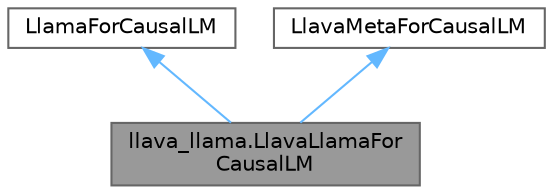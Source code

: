 digraph "llava_llama.LlavaLlamaForCausalLM"
{
 // LATEX_PDF_SIZE
  bgcolor="transparent";
  edge [fontname=Helvetica,fontsize=10,labelfontname=Helvetica,labelfontsize=10];
  node [fontname=Helvetica,fontsize=10,shape=box,height=0.2,width=0.4];
  Node1 [id="Node000001",label="llava_llama.LlavaLlamaFor\lCausalLM",height=0.2,width=0.4,color="gray40", fillcolor="grey60", style="filled", fontcolor="black",tooltip="LLaVA LLaMA 변형을 통한 Causal Language Model 구현"];
  Node2 -> Node1 [id="edge1_Node000001_Node000002",dir="back",color="steelblue1",style="solid",tooltip=" "];
  Node2 [id="Node000002",label="LlamaForCausalLM",height=0.2,width=0.4,color="gray40", fillcolor="white", style="filled",tooltip=" "];
  Node3 -> Node1 [id="edge2_Node000001_Node000003",dir="back",color="steelblue1",style="solid",tooltip=" "];
  Node3 [id="Node000003",label="LlavaMetaForCausalLM",height=0.2,width=0.4,color="gray40", fillcolor="white", style="filled",tooltip=" "];
}
